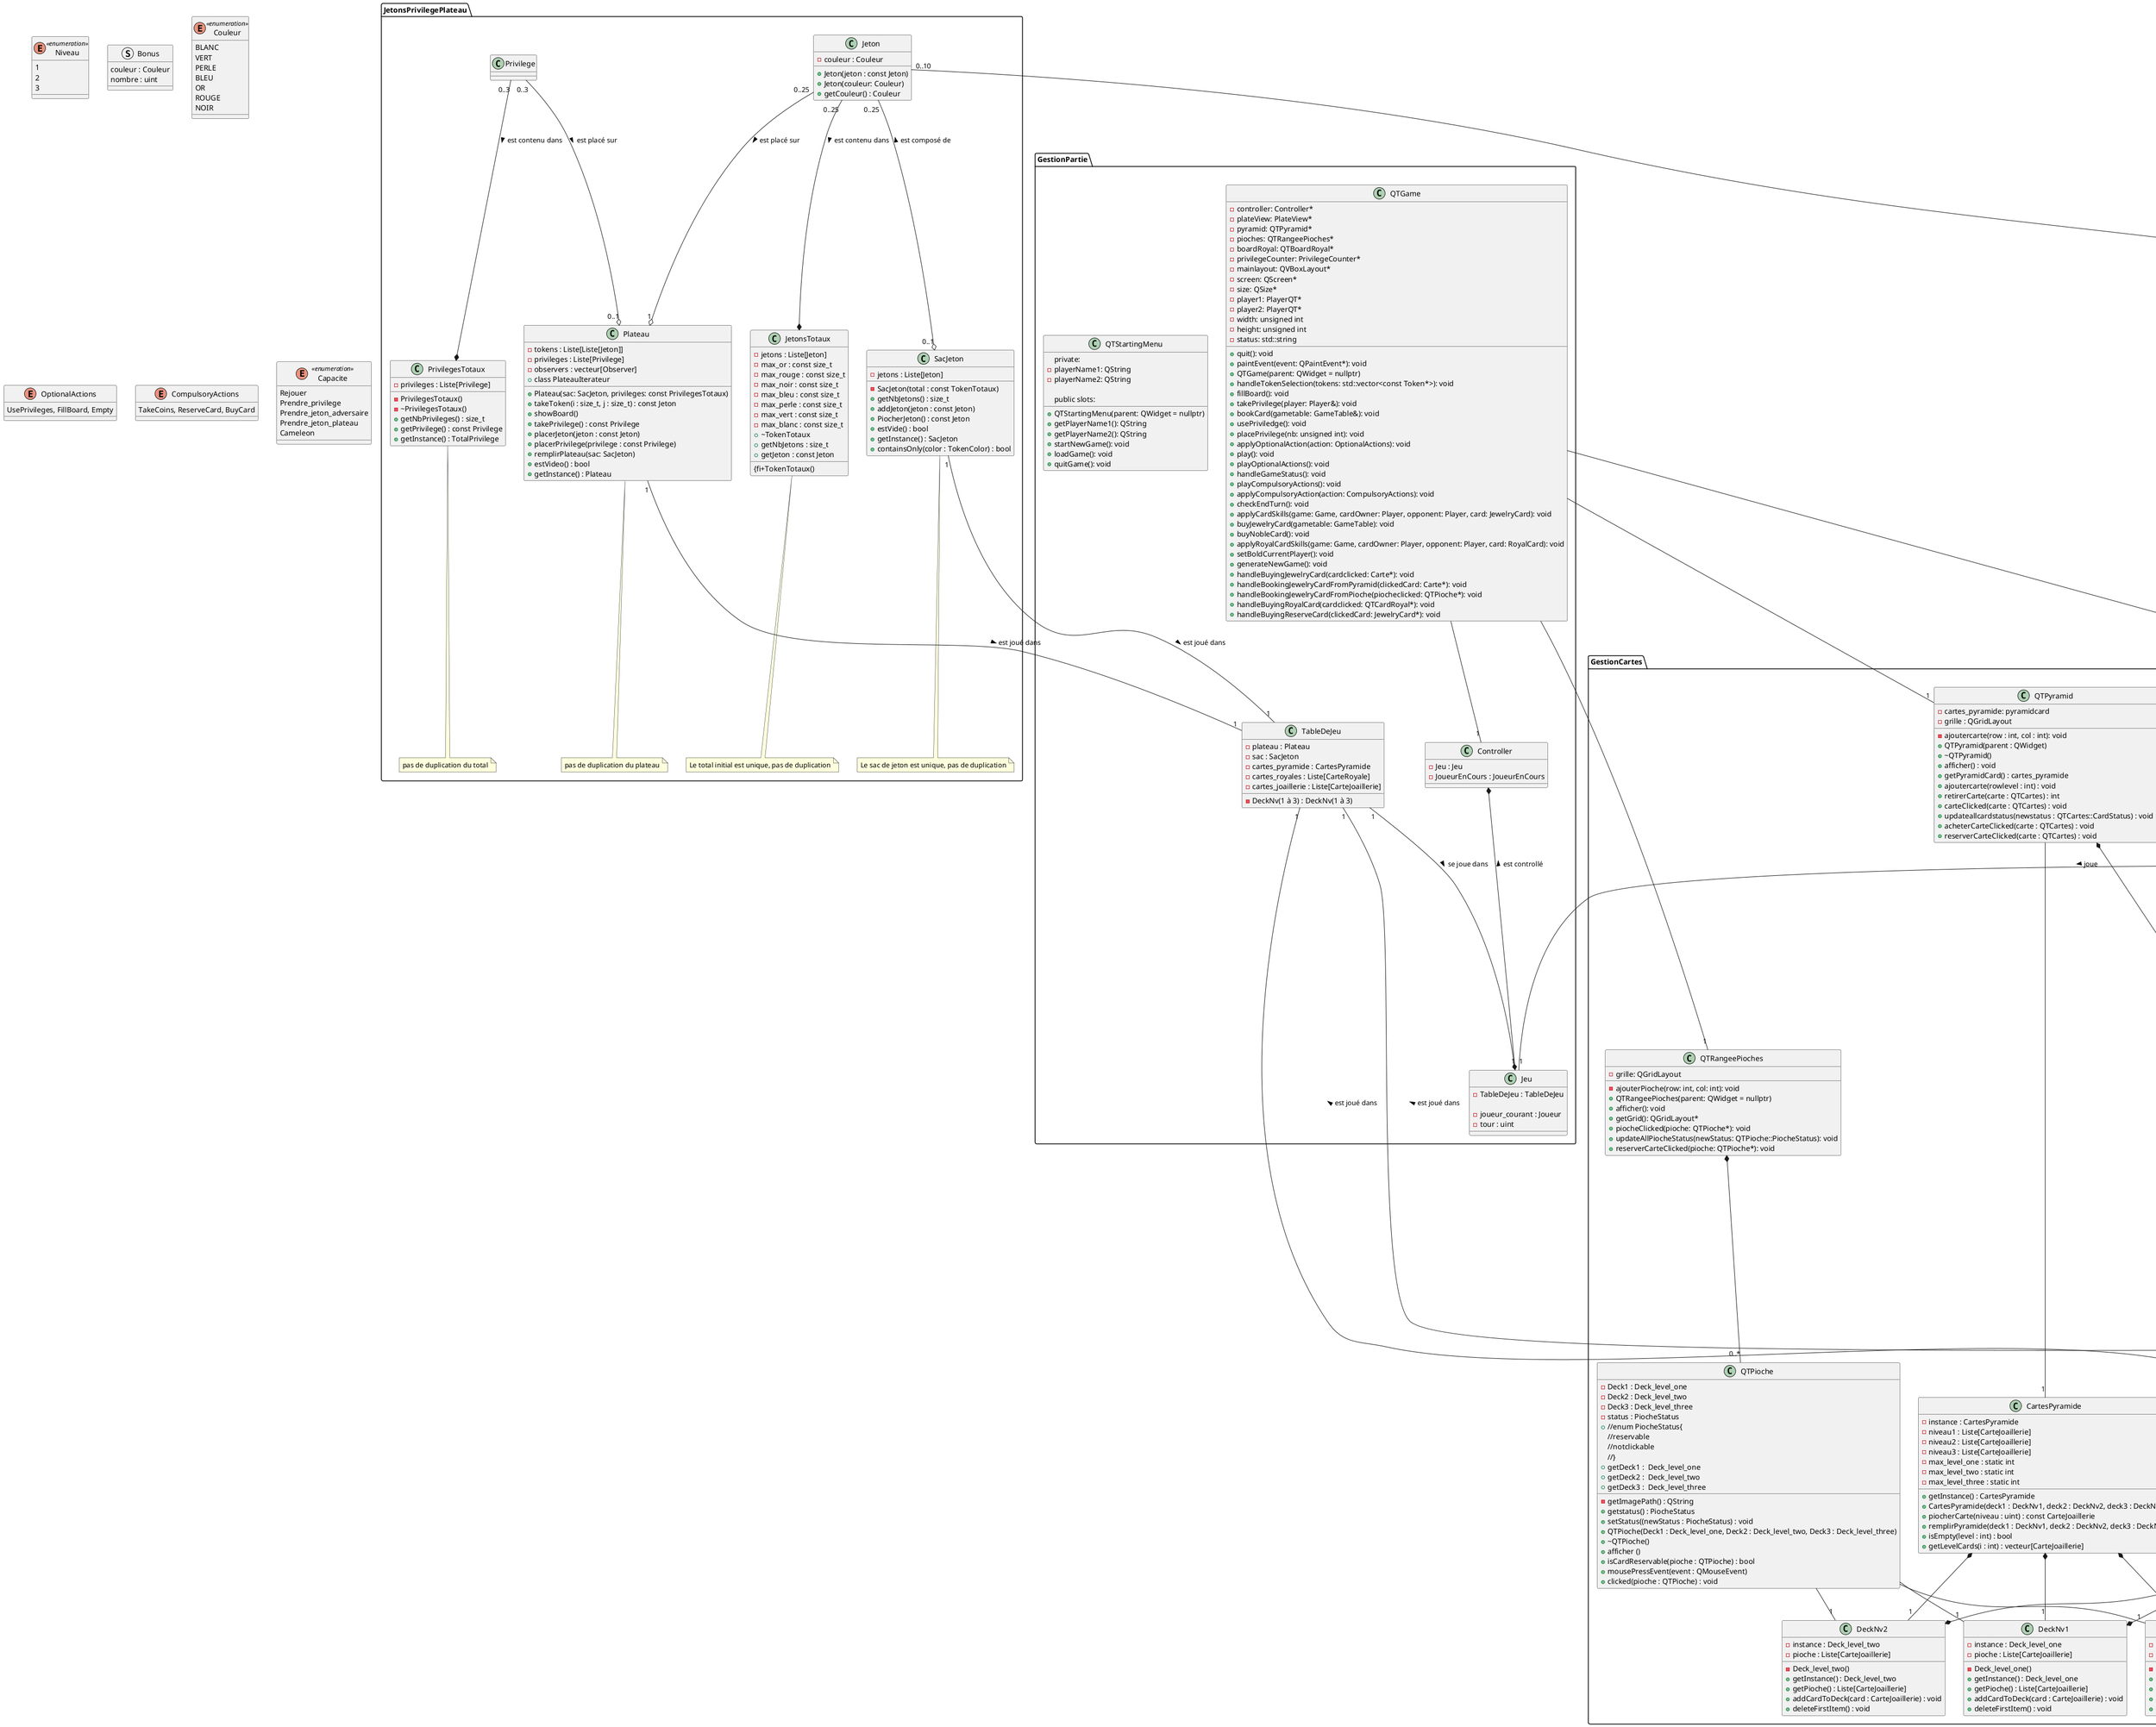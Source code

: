 @startuml
'skinparam classAttributeIconSize 0

enum Niveau <<enumeration >> {
  1
  2
  3
}

struct Bonus {
    couleur : Couleur
    nombre : uint
}

enum Couleur <<enumeration >> {
  BLANC
  VERT
  PERLE
  BLEU
  OR
  ROUGE
  NOIR
}
enum OptionalActions{
    UsePrivileges, FillBoard, Empty
}

enum CompulsoryActions{
    TakeCoins, ReserveCard, BuyCard
}

namespace JetonsPrivilegePlateau {

class Jeton {
   -couleur : Couleur
   +Jeton(jeton : const Jeton)
   +Jeton(couleur: Couleur)
   +getCouleur() : Couleur
}

class Privilege{
}

class SacJeton{
  -jetons : Liste[Jeton]
  -SacJeton(total : const TokenTotaux)
  +getNbJetons() : size_t
  +addJeton(jeton : const Jeton)
  +PiocherJeton() : const Jeton
  +estVide() : bool
  +getInstance() : SacJeton
  +containsOnly(color : TokenColor) : bool
}
note bottom of SacJeton : Le sac de jeton est unique, pas de duplication

class JetonsTotaux{
   -jetons : Liste[Jeton]
   -max_or : const size_t
   -max_rouge : const size_t
   -max_noir : const size_t
   -max_bleu : const size_t
   -max_perle : const size_t
   -max_vert : const size_t
   -max_blanc : const size_t
   {fi+TokenTotaux()
   +~TokenTotaux
   +getNbJetons : size_t
   +getJeton : const Jeton
}
note bottom of JetonsTotaux: Le total initial est unique, pas de duplication

class PrivilegesTotaux{
   -privileges : Liste[Privilege]
   -PrivilegesTotaux()
   -~PrivilegesTotaux()
   +getNbPrivileges() : size_t
   +getPrivilege() : const Privilege
   +getInstance() : TotalPrivilege
}
note bottom of PrivilegesTotaux: pas de duplication du total

class Plateau{
   -tokens : Liste[Liste[Jeton]]
   -privileges : Liste[Privilege]
   -observers : vecteur[Observer]
   +Plateau(sac: SacJeton, privileges: const PrivilegesTotaux)
   +takeToken(i : size_t, j : size_t) : const Jeton
   +showBoard()
   +takePrivilege() : const Privilege
   +placerJeton(jeton : const Jeton)
   +placerPrivilege(privilege : const Privilege)
   +remplirPlateau(sac: SacJeton)
   +estVideo() : bool
   +getInstance() : Plateau
   + class PlateauIterateur
}
note bottom of Plateau: pas de duplication du plateau


' struct TupleIntJeton {
'   nombre : int
'   type_jeton : Jeton
' }

'class CoordonneeJeton{
'  x : int
'  y : int
'}
}

enum Capacite <<enumeration >> {
  Rejouer
  Prendre_privilege
  Prendre_jeton_adversaire
  Prendre_jeton_plateau
  Cameleon
}
namespace GestionPartie{

class Controller {
  - Jeu : Jeu
  - JoueurEnCours : JoueurEnCours
}			 
class Jeu{
    -TableDeJeu : TableDeJeu
								 
    -joueur_courant : Joueur
    -tour : uint
						 
					   
}
class TableDeJeu{
    - plateau : Plateau
    - sac : SacJeton
    - cartes_pyramide : CartesPyramide
    - cartes_royales : Liste[CarteRoyale]
    - cartes_joaillerie : Liste[CarteJoaillerie]
    -DeckNv(1 à 3) : DeckNv(1 à 3)
								  
}

class QTGame {
    - controller: Controller*
    - plateView: PlateView*
    - pyramid: QTPyramid*
    - pioches: QTRangeePioches*
    - boardRoyal: QTBoardRoyal*
    - privilegeCounter: PrivilegeCounter*
    - mainlayout: QVBoxLayout*
    - screen: QScreen*
    - size: QSize*
    - player1: PlayerQT*
    - player2: PlayerQT*
    - width: unsigned int
    - height: unsigned int
    - status: std::string
    + quit(): void
    + paintEvent(event: QPaintEvent*): void
    + QTGame(parent: QWidget = nullptr)
    + handleTokenSelection(tokens: std::vector<const Token*>): void
    + fillBoard(): void
    + takePrivilege(player: Player&): void
    + bookCard(gametable: GameTable&): void
    + usePriviledge(): void
    + placePrivilege(nb: unsigned int): void
    + applyOptionalAction(action: OptionalActions): void
    + play(): void
    + playOptionalActions(): void
    + handleGameStatus(): void
    + playCompulsoryActions(): void
    + applyCompulsoryAction(action: CompulsoryActions): void
    + checkEndTurn(): void
    + applyCardSkills(game: Game, cardOwner: Player, opponent: Player, card: JewelryCard): void
    + buyJewelryCard(gametable: GameTable): void
    + buyNobleCard(): void
    + applyRoyalCardSkills(game: Game, cardOwner: Player, opponent: Player, card: RoyalCard): void
    + setBoldCurrentPlayer(): void
    + generateNewGame(): void
    + handleBuyingJewelryCard(cardclicked: Carte*): void
    + handleBookingJewelryCardFromPyramid(clickedCard: Carte*): void
    + handleBookingJewelryCardFromPioche(piocheclicked: QTPioche*): void
    + handleBuyingRoyalCard(cardclicked: QTCardRoyal*): void
    + handleBuyingReserveCard(clickedCard: JewelryCard*): void
}

class QTStartingMenu {
    + QTStartingMenu(parent: QWidget = nullptr)
    + getPlayerName1(): QString
    + getPlayerName2(): QString

private:
    - playerName1: QString
    - playerName2: QString

public slots:
    + startNewGame(): void
    + loadGame(): void
    + quitGame(): void
}

}
namespace JoueurHumainIA {

class Joueur {
  - name : string
  - privilege :int
  - type : Type
  - nbCrown : int
  - prestigePoints : int
  - nbTokens : int
  - cardsJewelry : Liste[CarteJoaillerie]
  - reserve : Liste[CarteJoaillerie]
  - cardsRoyal : Liste[CarteRoyale]
  - tokens: Liste[Liste[jeton]]
  - tokenSummary: unordered_map[CarteJoaillerie]
  - blueSummary: SummaryCard
  - greenSummary: SummaryCard
  - redSummary: SummaryCard
  - whiteSummary: SummaryCard
  - blackSummary: SummaryCard
  '- {field} jetons : List[TupleIntJeton]

  + getName() : string
  + getBonusSummary() : vector							  
  + getPrivilege() : int
  + getPrestige() : int
  + getCrowns() : int
  + getTokens() : int
  + getType() : Type
  + addToken(Token token)
  + removeToken(Token token)
  + addCrowns()
  + addPrestige(int nb, tokenColor couleur)
  + addPrivilege(const Privilege& privilege)
  + removePrivilege()
  + addJewelryCard(JewelryCard card)
  + addRoyalCard(RoyalCard card)
  + actionAddToken()
  + actionReserveCard()
  + actionBuyCard()
  + actionBuyReservedCard(JewelryCard &card)											
  + canBuyCard(const JewelryCard &card): Bool
  + spendResources(const JewelryCard &card)
  + usePrivilege()
  + reserveoneCard (JewelryCard& card)
  + canReserveCard()									  
  + actionFillBoard()
}
note bottom of Joueur : privilege entre 0 et 3

class Humain{}
class IA{}
}

namespace GestionCartes{

class CarteJoaillerie <<abstract>>{
  - niveau : uint
  - bonus : Bonus
  - point_de_prestige : uint
  - capacite : Capacite
  - {field} cout : Liste[int]
  - couronne : int
  - id : int
  +CarteJoaillerie(niveau : Niveau, bonus : Couleur, point_de_prestige : int, capacite : Capacite, cout : Liste[int], couronne : int, id : int)
  +getNiveau() : int
  +getBonus() : Bonus
  +getCompetence() : Capacite
  +getPrestige() : uint
  +getCout() : Liste[int]
  +getCouronne() : int
  +getId() : int
}
note bottom of CarteJoaillerie : point de prestige entre 0 et 4\ncouronne entre 0 et 2


class CarteRoyale {
  - point_de_prestige : uint
  - capacite : Capacite
  - id : int
  + CarteRoyale(point_de_prestige : int, capacite : Capacite)
  + getPrestige() : uint
  + getCompetence() : Capacite
  + getId() : int
}
note bottom of CarteRoyale :  point de prestige 2 ou 3\ncouronnes nécessaire entre 3 ou 6

class Deck_Royal{
  - Deck_Royal()
  - instance : Deck_Royal
  - cards : vecteur[RoyalCard]
  + getInstance : Deck_Royal
  + getCards : vecteur[RoyalCard]
  + addCardToDeck(card : RoyalCard) : void
  + deleteCard(pos : int) : void
}
note bottom of Deck_Royal : Gère le deck des cartes royales

class DeckNv1{
  - Deck_level_one()
  - instance : Deck_level_one 
  - pioche : Liste[CarteJoaillerie]
  + getInstance() : Deck_level_one
  + getPioche() : Liste[CarteJoaillerie]
  + addCardToDeck(card : CarteJoaillerie) : void
  + deleteFirstItem() : void
}

class DeckNv2{
  - Deck_level_two()
  - instance : Deck_level_two 
  - pioche : Liste[CarteJoaillerie]
  + getInstance() : Deck_level_two
  + getPioche() : Liste[CarteJoaillerie]
  + addCardToDeck(card : CarteJoaillerie) : void
  + deleteFirstItem() : void
}

class DeckNv3{
  - Deck_level_three()
  - instance : Deck_level_three
  - pioche : Liste[CarteJoaillerie]
  + getInstance() : Deck_level_three
  + getPioche() : Liste[CarteJoaillerie]
  + addCardToDeck(card : CarteJoaillerie) : void
  + deleteFirstItem() : void
}

class CartesPyramide{
    - instance : CartesPyramide
    - niveau1 : Liste[CarteJoaillerie]
    - niveau2 : Liste[CarteJoaillerie]
    - niveau3 : Liste[CarteJoaillerie]
    - max_level_one : static int
    - max_level_two : static int
    - max_level_three : static int
    + getInstance() : CartesPyramide
    + CartesPyramide(deck1 : DeckNv1, deck2 : DeckNv2, deck3 : DeckNv3)
    + piocherCarte(niveau : uint) : const CarteJoaillerie
    + remplirPyramide(deck1 : DeckNv1, deck2 : DeckNv2, deck3 : DeckNv3)
    + isEmpty(level : int) : bool
    + getLevelCards(i : int) : vecteur[CarteJoaillerie]
}

class QTCartes {
    + //enum CardStatus {
    //    BUYABLE
    //    RESERVABLE
    //    NOTCLICKABLE
    //}
    - jewelryCard: CarteJoaillerie
    - status: CardStatus
    - getImagePath(): QString
    + getstatus() : CardStatus
    + setStatus(newStatus : CardStatus) : void
    + QTCartes(CarteJoaillerie : CarteJoaillerie, parent : QWidget)
    + ~Carte()
    +afficher() : void
    + getJewelryCard() : CarteJoaillerie
    + isCardBuyable(carte : QTCard) : bool
    + isCardReservable(carte : QTCard) : bool
    + mousePressEvent(event : QMouseEvent) : void
    + clicked(carte : QTCartes) : void

}

class QTPyramid {

    - cartes_pyramide: pyramidcard
    - grille : QGridLayout
    - ajoutercarte(row : int, col : int): void
    + QTPyramid(parent : QWidget)
    + ~QTPyramid()
    + afficher() : void
    + getPyramidCard() : cartes_pyramide
    + ajoutercarte(rowlevel : int) : void
    + retirerCarte(carte : QTCartes) : int
    + carteClicked(carte : QTCartes) : void
    + updateallcardstatus(newstatus : QTCartes::CardStatus) : void
    + acheterCarteClicked(carte : QTCartes) : void
    + reserverCarteClicked(carte : QTCartes) : void

}

class QTPioche {

    - Deck1 : Deck_level_one
    - Deck2 : Deck_level_two
    - Deck3 : Deck_level_three
    - status : PiocheStatus
    - getImagePath() : QString
    + //enum PiocheStatus{
    //reservable
    //notclickable
    //}
    + getstatus() : PiocheStatus
    + setStatus((newStatus : PiocheStatus) : void
    + QTPioche(Deck1 : Deck_level_one, Deck2 : Deck_level_two, Deck3 : Deck_level_three)
    + ~QTPioche()
    + afficher ()
    + getDeck1 :  Deck_level_one
    + getDeck2 :  Deck_level_two
    + getDeck3 :  Deck_level_three
    + isCardReservable(pioche : QTPioche) : bool
    + mousePressEvent(event : QMouseEvent)
    + clicked(pioche : QTPioche) : void
}

class QTRangeePioches {
    - grille: QGridLayout
    - ajouterPioche(row: int, col: int): void
    + QTRangeePioches(parent: QWidget = nullptr)
    + afficher(): void
    + getGrid(): QGridLayout*
    + piocheClicked(pioche: QTPioche*): void
    + updateAllPiocheStatus(newStatus: QTPioche::PiocheStatus): void
    + reserverCarteClicked(pioche: QTPioche*): void
}

class QTCardRoyal {
    - royalcard: RoyalCard
    - status: CardRoyalStatus
    - getImagePath(): QString
    + //enum CardRoyalStatus {
    //    BUYABLE
    //    NOTCLICKABLE
    //}
    + QTCardRoyal(rc: RoyalCard, parent: QLabel = nullptr)
    + ~QTCardRoyal()
    + afficher(): void
    + getRoyalCard(): RoyalCard*
    + isCardBuyable(card: QTCardRoyal): bool
    + mousePressEvent(event: QMouseEvent): void
    + clicked(carte: QTCardRoyal): void
}

class QTBoardRoyal {
    - deckroyal: Deck_Royal
    - grille: QGridLayout
    - ajouterCarte(row: int, col: int): void
    + QTBoardRoyal(parent: QWidget = nullptr)
    + afficher(): void
    + getDeckRoyal(): Deck_Royal*
    + retirerCarte(carte: QTCardRoyal*): void
    + getGrid(): QGridLayout*
    + carteClicked(carte: QTCardRoyal*): void
    + updateAllCardStatus(newStatus: QTCardRoyal::CardRoyalStatus): void
    + acheterCarteClicked(carte: QTCardRoyal*): void
}
}
Jeu "1" -- "2" Joueur : < joue
Plateau "1" -- "1" TableDeJeu : est joué dans >
SacJeton "1" -- "1" TableDeJeu : est joué dans >
CarteJoaillerie "*" -- "1" TableDeJeu : est joué dans >
CarteRoyale "4" -- "1" TableDeJeu : est joué dans >
TableDeJeu "1" --* Jeu : se joue dans >
Controller *-- "1" Jeu : est controllé <

QTGame -- "1" Controller
QTGame -- "1" QTPyramid
QTGame -- "1" QTBoardRoyal
QTGame -- "1" QTRangeePioches


Jeton "0..25" --* JetonsTotaux : est contenu dans >
Privilege "0..3" --* PrivilegesTotaux : est contenu dans >
Jeton "0..10" -- "0..1" Joueur : possède <
Jeton "0..25" --o "0..1" SacJeton : est composé de <
Jeton "0..25" --o "1" Plateau : est placé sur >
Privilege "0..3" --o "0..1" Plateau : est placé sur >

IA --|> Joueur
Humain --|> Joueur
'CoordonneeJeton "0..25" --  "1" Plateau
'CoordonneeJeton "0..1" -- "1" Jeton

Joueur "0..1" -- "0..*" CarteJoaillerie : possède >
CarteJoaillerie --* DeckNv1
CarteJoaillerie --* DeckNv2
CarteJoaillerie --* DeckNv3
CartesPyramide *-- "1" DeckNv1
CartesPyramide *-- "1" DeckNv2
CartesPyramide *-- "1" DeckNv3
QTPyramid *-- "0..*" QTCartes
QTRangeePioches *-- "0..*" QTPioche
QTBoardRoyal *-- "0..*" QTCardRoyal
QTCartes -- "1" CarteJoaillerie
QTPyramid -- "1"CartesPyramide
QTCardRoyal -- "1" CarteRoyale
QTBoardRoyal -- "1" Deck_Royal
QTPioche -- "1" DeckNv1
QTPioche -- "1" DeckNv2
QTPioche -- "1" DeckNv3


Joueur "0..1" -- "0..2" CarteRoyale : possède >


@enduml
